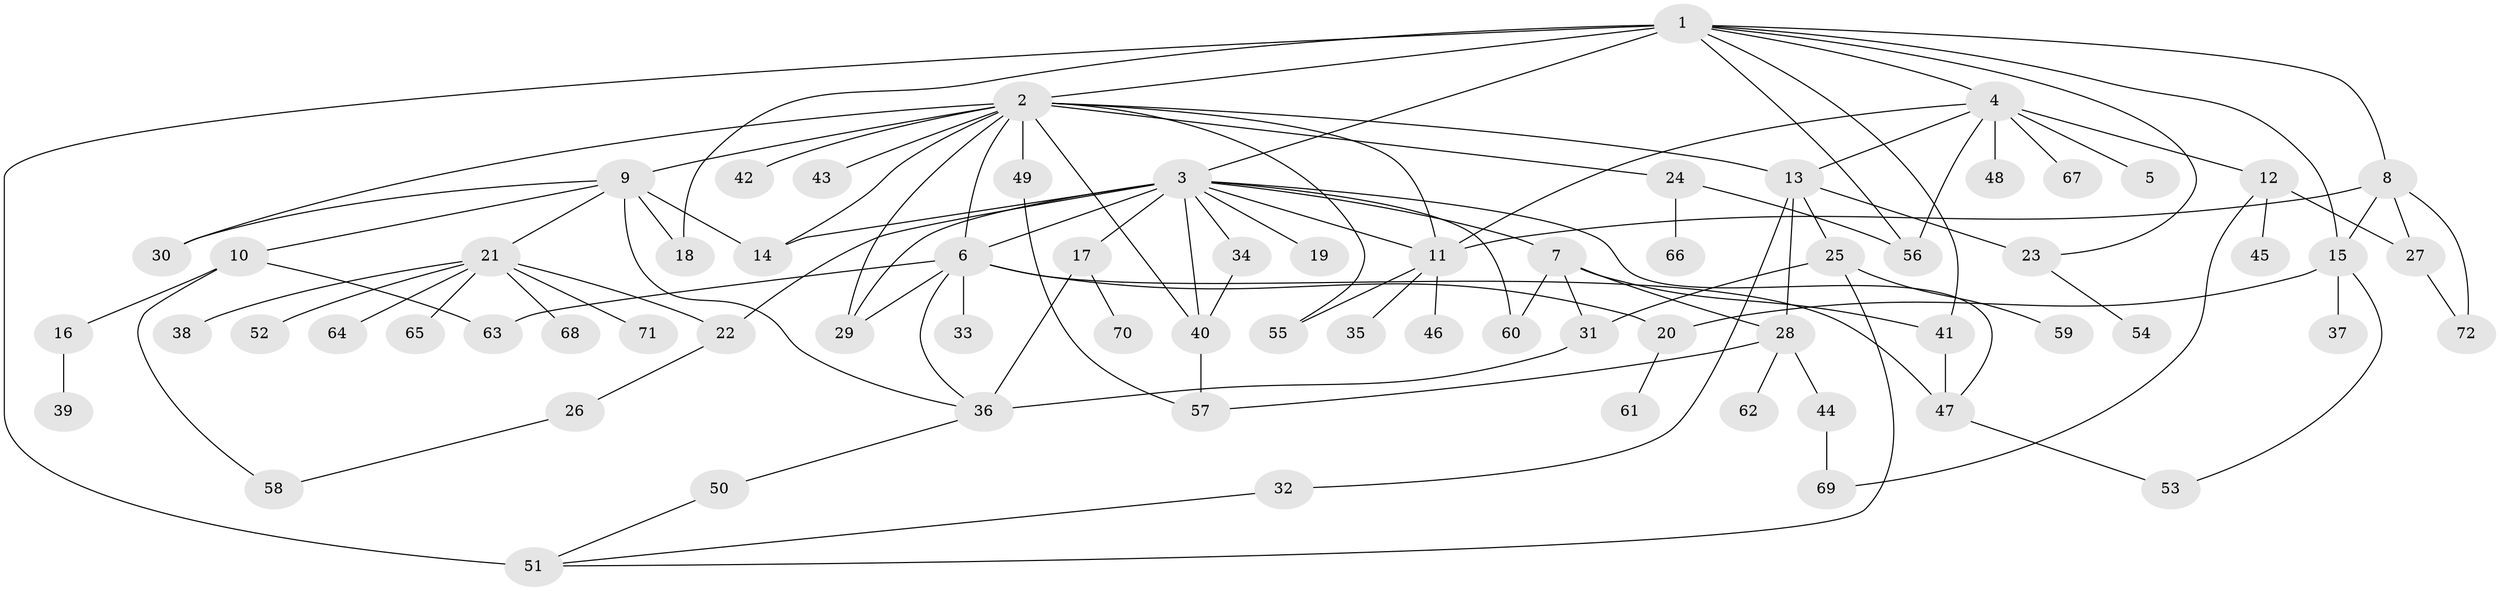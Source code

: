 // original degree distribution, {14: 0.006944444444444444, 16: 0.006944444444444444, 23: 0.006944444444444444, 10: 0.020833333333333332, 2: 0.19444444444444445, 6: 0.020833333333333332, 7: 0.020833333333333332, 8: 0.020833333333333332, 5: 0.020833333333333332, 1: 0.5208333333333334, 3: 0.11805555555555555, 4: 0.034722222222222224, 9: 0.006944444444444444}
// Generated by graph-tools (version 1.1) at 2025/35/03/09/25 02:35:48]
// undirected, 72 vertices, 111 edges
graph export_dot {
graph [start="1"]
  node [color=gray90,style=filled];
  1;
  2;
  3;
  4;
  5;
  6;
  7;
  8;
  9;
  10;
  11;
  12;
  13;
  14;
  15;
  16;
  17;
  18;
  19;
  20;
  21;
  22;
  23;
  24;
  25;
  26;
  27;
  28;
  29;
  30;
  31;
  32;
  33;
  34;
  35;
  36;
  37;
  38;
  39;
  40;
  41;
  42;
  43;
  44;
  45;
  46;
  47;
  48;
  49;
  50;
  51;
  52;
  53;
  54;
  55;
  56;
  57;
  58;
  59;
  60;
  61;
  62;
  63;
  64;
  65;
  66;
  67;
  68;
  69;
  70;
  71;
  72;
  1 -- 2 [weight=1.0];
  1 -- 3 [weight=1.0];
  1 -- 4 [weight=1.0];
  1 -- 8 [weight=1.0];
  1 -- 15 [weight=1.0];
  1 -- 18 [weight=1.0];
  1 -- 23 [weight=1.0];
  1 -- 41 [weight=1.0];
  1 -- 51 [weight=3.0];
  1 -- 56 [weight=1.0];
  2 -- 6 [weight=1.0];
  2 -- 9 [weight=1.0];
  2 -- 11 [weight=1.0];
  2 -- 13 [weight=1.0];
  2 -- 14 [weight=1.0];
  2 -- 24 [weight=1.0];
  2 -- 29 [weight=1.0];
  2 -- 30 [weight=1.0];
  2 -- 40 [weight=2.0];
  2 -- 42 [weight=1.0];
  2 -- 43 [weight=1.0];
  2 -- 49 [weight=1.0];
  2 -- 55 [weight=1.0];
  3 -- 6 [weight=1.0];
  3 -- 7 [weight=1.0];
  3 -- 11 [weight=1.0];
  3 -- 14 [weight=9.0];
  3 -- 17 [weight=1.0];
  3 -- 19 [weight=1.0];
  3 -- 22 [weight=1.0];
  3 -- 29 [weight=1.0];
  3 -- 34 [weight=1.0];
  3 -- 40 [weight=1.0];
  3 -- 47 [weight=1.0];
  3 -- 60 [weight=1.0];
  4 -- 5 [weight=1.0];
  4 -- 11 [weight=1.0];
  4 -- 12 [weight=1.0];
  4 -- 13 [weight=1.0];
  4 -- 48 [weight=1.0];
  4 -- 56 [weight=1.0];
  4 -- 67 [weight=2.0];
  6 -- 20 [weight=1.0];
  6 -- 29 [weight=1.0];
  6 -- 33 [weight=1.0];
  6 -- 36 [weight=1.0];
  6 -- 47 [weight=1.0];
  6 -- 63 [weight=2.0];
  7 -- 28 [weight=1.0];
  7 -- 31 [weight=1.0];
  7 -- 41 [weight=1.0];
  7 -- 60 [weight=1.0];
  8 -- 11 [weight=1.0];
  8 -- 15 [weight=1.0];
  8 -- 27 [weight=1.0];
  8 -- 72 [weight=1.0];
  9 -- 10 [weight=1.0];
  9 -- 14 [weight=1.0];
  9 -- 18 [weight=1.0];
  9 -- 21 [weight=1.0];
  9 -- 30 [weight=1.0];
  9 -- 36 [weight=1.0];
  10 -- 16 [weight=3.0];
  10 -- 58 [weight=1.0];
  10 -- 63 [weight=1.0];
  11 -- 35 [weight=1.0];
  11 -- 46 [weight=1.0];
  11 -- 55 [weight=1.0];
  12 -- 27 [weight=1.0];
  12 -- 45 [weight=1.0];
  12 -- 69 [weight=1.0];
  13 -- 23 [weight=4.0];
  13 -- 25 [weight=1.0];
  13 -- 28 [weight=1.0];
  13 -- 32 [weight=1.0];
  15 -- 20 [weight=1.0];
  15 -- 37 [weight=4.0];
  15 -- 53 [weight=1.0];
  16 -- 39 [weight=1.0];
  17 -- 36 [weight=1.0];
  17 -- 70 [weight=1.0];
  20 -- 61 [weight=1.0];
  21 -- 22 [weight=1.0];
  21 -- 38 [weight=1.0];
  21 -- 52 [weight=1.0];
  21 -- 64 [weight=1.0];
  21 -- 65 [weight=1.0];
  21 -- 68 [weight=1.0];
  21 -- 71 [weight=1.0];
  22 -- 26 [weight=1.0];
  23 -- 54 [weight=1.0];
  24 -- 56 [weight=1.0];
  24 -- 66 [weight=1.0];
  25 -- 31 [weight=1.0];
  25 -- 51 [weight=1.0];
  25 -- 59 [weight=1.0];
  26 -- 58 [weight=1.0];
  27 -- 72 [weight=1.0];
  28 -- 44 [weight=1.0];
  28 -- 57 [weight=1.0];
  28 -- 62 [weight=1.0];
  31 -- 36 [weight=2.0];
  32 -- 51 [weight=1.0];
  34 -- 40 [weight=1.0];
  36 -- 50 [weight=1.0];
  40 -- 57 [weight=1.0];
  41 -- 47 [weight=2.0];
  44 -- 69 [weight=1.0];
  47 -- 53 [weight=1.0];
  49 -- 57 [weight=1.0];
  50 -- 51 [weight=1.0];
}
